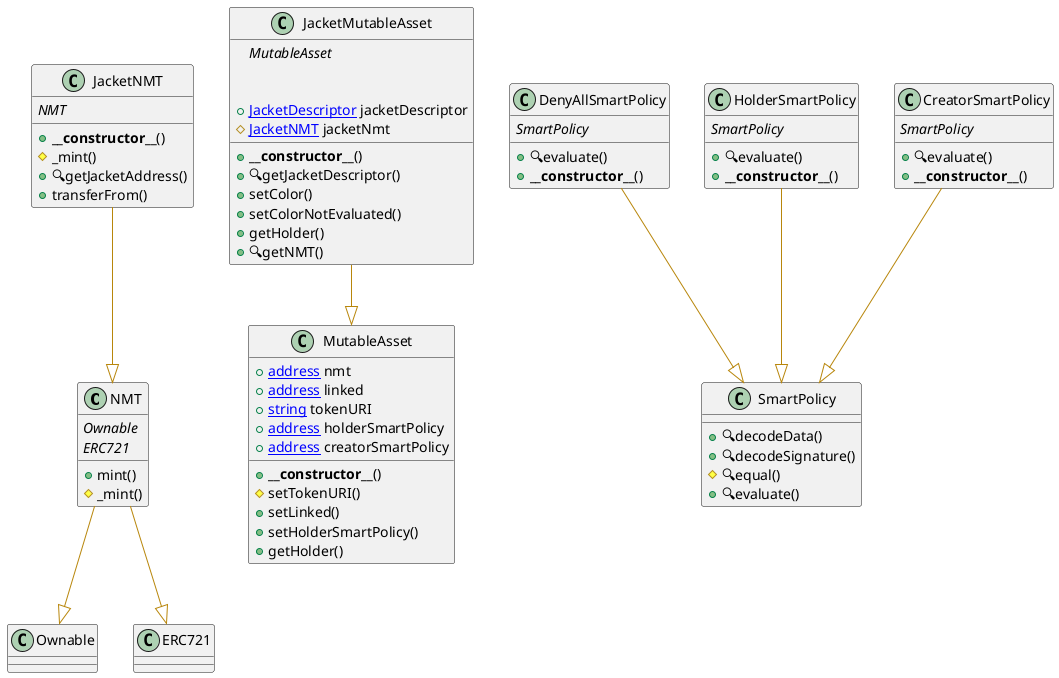 @startuml
' -- generated by: https://marketplace.visualstudio.com/items?itemName=tintinweb.solidity-visual-auditor
'
' -- for auto-render install: https://marketplace.visualstudio.com/items?itemName=jebbs.plantuml
' -- options --

allowmixing

' -- classes --


class NMT {
    ' -- inheritance --
	{abstract}Ownable
	{abstract}ERC721

    ' -- usingFor --

    ' -- vars --

    ' -- methods --
	+mint()
	#_mint()

}
' -- inheritance / usingFor --
NMT --[#DarkGoldenRod]|> Ownable
NMT --[#DarkGoldenRod]|> ERC721




class MutableAsset {
    ' -- inheritance --

    ' -- usingFor --

    ' -- vars --
	+[[address]] nmt
	+[[address]] linked
	+[[string]] tokenURI
	+[[address]] holderSmartPolicy
	+[[address]] creatorSmartPolicy

    ' -- methods --
	+**__constructor__**()
	#setTokenURI()
	+setLinked()
	+setHolderSmartPolicy()
	+getHolder()

}

class JacketMutableAsset {
    ' -- inheritance --
	{abstract}MutableAsset

    ' -- usingFor --

    ' -- vars --
	+[[JacketDescriptor]] jacketDescriptor
	#[[JacketNMT]] jacketNmt

    ' -- methods --
	+**__constructor__**()
	+🔍getJacketDescriptor()
	+setColor()
	+setColorNotEvaluated()
	+getHolder()
	+🔍getNMT()

}
' -- inheritance / usingFor --
JacketMutableAsset --[#DarkGoldenRod]|> MutableAsset

class JacketNMT {
    ' -- inheritance --
	{abstract}NMT

    ' -- usingFor --

    ' -- vars --

    ' -- methods --
	+**__constructor__**()
	#_mint()
	+🔍getJacketAddress()
	+transferFrom()

}
' -- inheritance / usingFor --
JacketNMT --[#DarkGoldenRod]|> NMT


class DenyAllSmartPolicy {
    ' -- inheritance --
	{abstract}SmartPolicy

    ' -- usingFor --

    ' -- vars --

    ' -- methods --
	+🔍evaluate()
	+**__constructor__**()

}
' -- inheritance / usingFor --
DenyAllSmartPolicy --[#DarkGoldenRod]|> SmartPolicy

class HolderSmartPolicy {
    ' -- inheritance --
	{abstract}SmartPolicy

    ' -- usingFor --

    ' -- vars --

    ' -- methods --
	+🔍evaluate()
	+**__constructor__**()

}
' -- inheritance / usingFor --
HolderSmartPolicy --[#DarkGoldenRod]|> SmartPolicy

class CreatorSmartPolicy {
    ' -- inheritance --
	{abstract}SmartPolicy

    ' -- usingFor --

    ' -- vars --

    ' -- methods --
	+🔍evaluate()
	+**__constructor__**()

}
' -- inheritance / usingFor --
CreatorSmartPolicy --[#DarkGoldenRod]|> SmartPolicy

class SmartPolicy {
    ' -- inheritance --

    ' -- usingFor --

    ' -- vars --

    ' -- methods --
	+🔍decodeData()
	+🔍decodeSignature()
	#🔍equal()
	+🔍evaluate()

}
@enduml